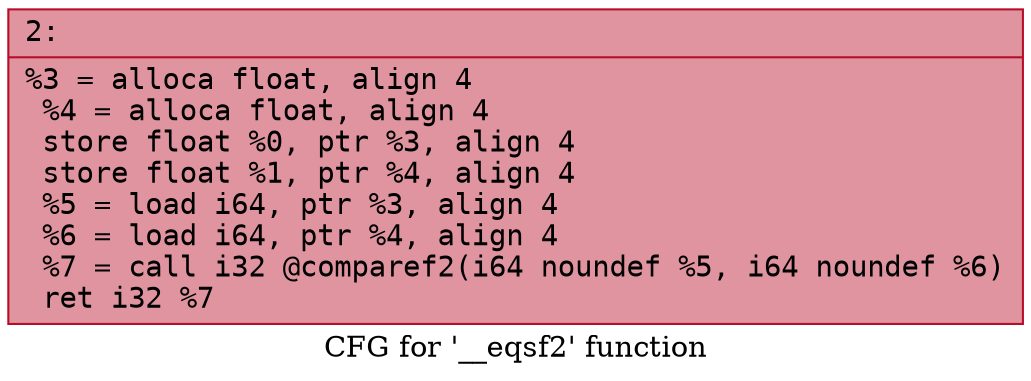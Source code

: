 digraph "CFG for '__eqsf2' function" {
	label="CFG for '__eqsf2' function";

	Node0x600000b21220 [shape=record,color="#b70d28ff", style=filled, fillcolor="#b70d2870" fontname="Courier",label="{2:\l|  %3 = alloca float, align 4\l  %4 = alloca float, align 4\l  store float %0, ptr %3, align 4\l  store float %1, ptr %4, align 4\l  %5 = load i64, ptr %3, align 4\l  %6 = load i64, ptr %4, align 4\l  %7 = call i32 @comparef2(i64 noundef %5, i64 noundef %6)\l  ret i32 %7\l}"];
}
